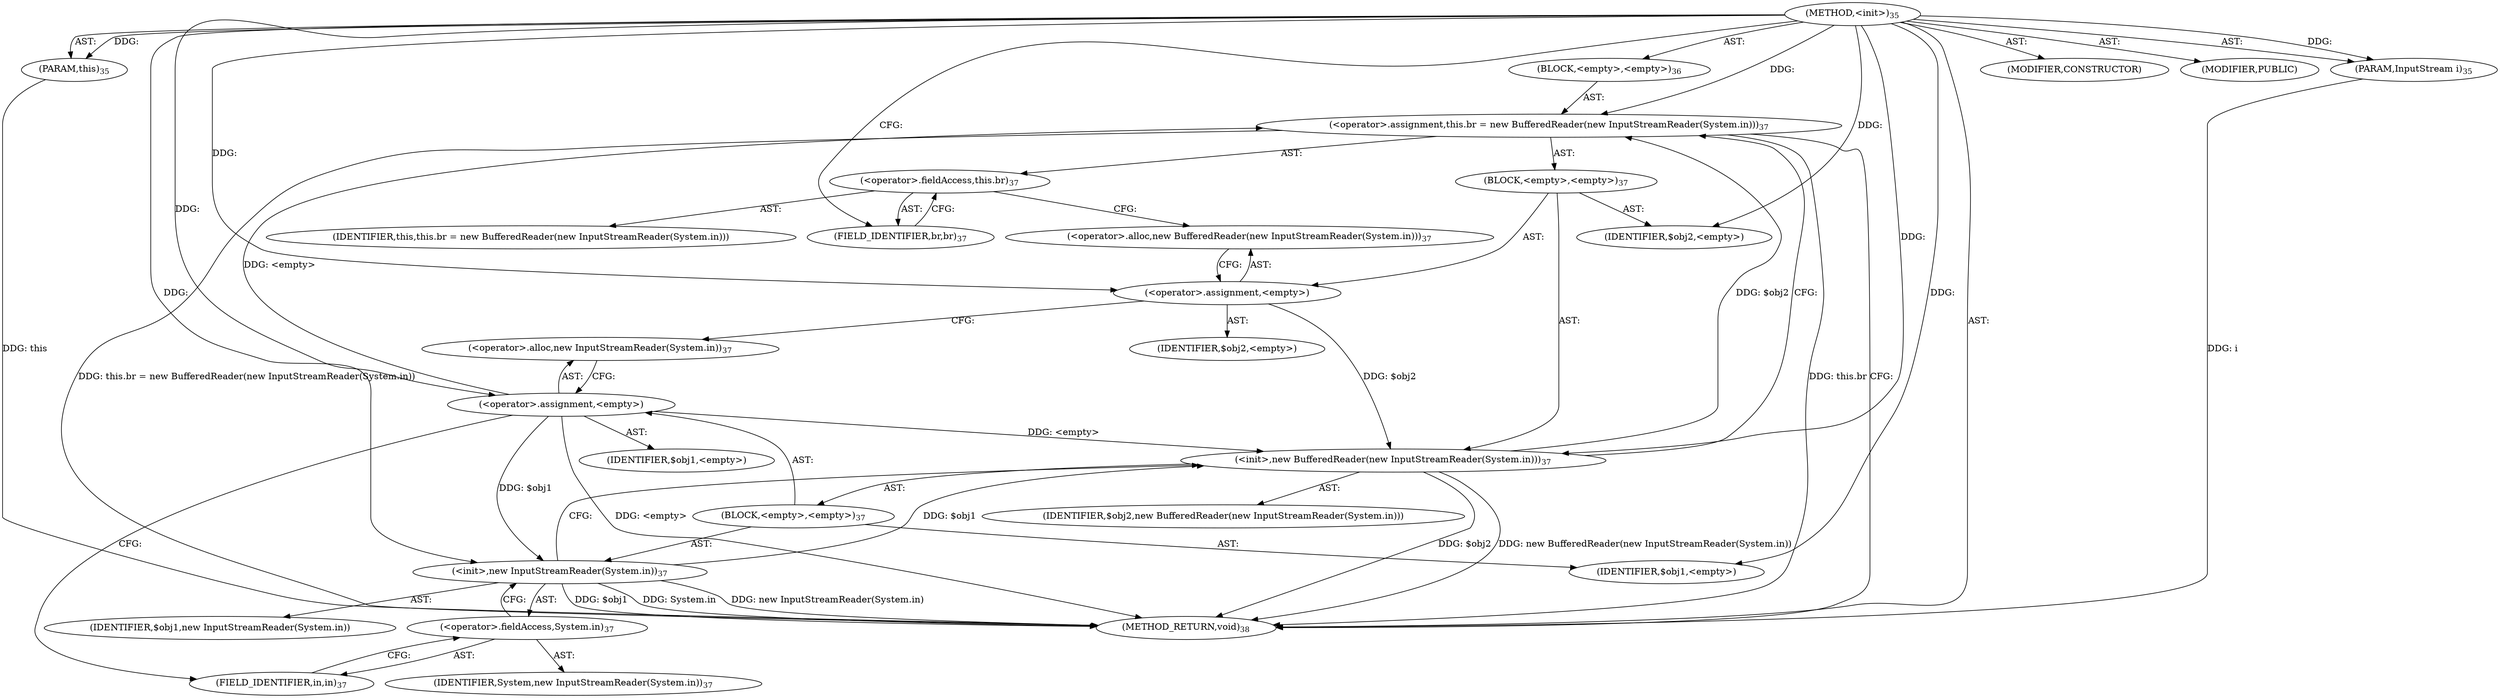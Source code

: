 digraph "&lt;init&gt;" {  
"197" [label = <(METHOD,&lt;init&gt;)<SUB>35</SUB>> ]
"198" [label = <(PARAM,this)<SUB>35</SUB>> ]
"199" [label = <(PARAM,InputStream i)<SUB>35</SUB>> ]
"200" [label = <(BLOCK,&lt;empty&gt;,&lt;empty&gt;)<SUB>36</SUB>> ]
"201" [label = <(&lt;operator&gt;.assignment,this.br = new BufferedReader(new InputStreamReader(System.in)))<SUB>37</SUB>> ]
"202" [label = <(&lt;operator&gt;.fieldAccess,this.br)<SUB>37</SUB>> ]
"203" [label = <(IDENTIFIER,this,this.br = new BufferedReader(new InputStreamReader(System.in)))> ]
"204" [label = <(FIELD_IDENTIFIER,br,br)<SUB>37</SUB>> ]
"205" [label = <(BLOCK,&lt;empty&gt;,&lt;empty&gt;)<SUB>37</SUB>> ]
"206" [label = <(&lt;operator&gt;.assignment,&lt;empty&gt;)> ]
"207" [label = <(IDENTIFIER,$obj2,&lt;empty&gt;)> ]
"208" [label = <(&lt;operator&gt;.alloc,new BufferedReader(new InputStreamReader(System.in)))<SUB>37</SUB>> ]
"209" [label = <(&lt;init&gt;,new BufferedReader(new InputStreamReader(System.in)))<SUB>37</SUB>> ]
"210" [label = <(IDENTIFIER,$obj2,new BufferedReader(new InputStreamReader(System.in)))> ]
"211" [label = <(BLOCK,&lt;empty&gt;,&lt;empty&gt;)<SUB>37</SUB>> ]
"212" [label = <(&lt;operator&gt;.assignment,&lt;empty&gt;)> ]
"213" [label = <(IDENTIFIER,$obj1,&lt;empty&gt;)> ]
"214" [label = <(&lt;operator&gt;.alloc,new InputStreamReader(System.in))<SUB>37</SUB>> ]
"215" [label = <(&lt;init&gt;,new InputStreamReader(System.in))<SUB>37</SUB>> ]
"216" [label = <(IDENTIFIER,$obj1,new InputStreamReader(System.in))> ]
"217" [label = <(&lt;operator&gt;.fieldAccess,System.in)<SUB>37</SUB>> ]
"218" [label = <(IDENTIFIER,System,new InputStreamReader(System.in))<SUB>37</SUB>> ]
"219" [label = <(FIELD_IDENTIFIER,in,in)<SUB>37</SUB>> ]
"220" [label = <(IDENTIFIER,$obj1,&lt;empty&gt;)> ]
"221" [label = <(IDENTIFIER,$obj2,&lt;empty&gt;)> ]
"222" [label = <(MODIFIER,CONSTRUCTOR)> ]
"223" [label = <(MODIFIER,PUBLIC)> ]
"224" [label = <(METHOD_RETURN,void)<SUB>38</SUB>> ]
  "197" -> "198"  [ label = "AST: "] 
  "197" -> "199"  [ label = "AST: "] 
  "197" -> "200"  [ label = "AST: "] 
  "197" -> "222"  [ label = "AST: "] 
  "197" -> "223"  [ label = "AST: "] 
  "197" -> "224"  [ label = "AST: "] 
  "200" -> "201"  [ label = "AST: "] 
  "201" -> "202"  [ label = "AST: "] 
  "201" -> "205"  [ label = "AST: "] 
  "202" -> "203"  [ label = "AST: "] 
  "202" -> "204"  [ label = "AST: "] 
  "205" -> "206"  [ label = "AST: "] 
  "205" -> "209"  [ label = "AST: "] 
  "205" -> "221"  [ label = "AST: "] 
  "206" -> "207"  [ label = "AST: "] 
  "206" -> "208"  [ label = "AST: "] 
  "209" -> "210"  [ label = "AST: "] 
  "209" -> "211"  [ label = "AST: "] 
  "211" -> "212"  [ label = "AST: "] 
  "211" -> "215"  [ label = "AST: "] 
  "211" -> "220"  [ label = "AST: "] 
  "212" -> "213"  [ label = "AST: "] 
  "212" -> "214"  [ label = "AST: "] 
  "215" -> "216"  [ label = "AST: "] 
  "215" -> "217"  [ label = "AST: "] 
  "217" -> "218"  [ label = "AST: "] 
  "217" -> "219"  [ label = "AST: "] 
  "201" -> "224"  [ label = "CFG: "] 
  "202" -> "208"  [ label = "CFG: "] 
  "204" -> "202"  [ label = "CFG: "] 
  "206" -> "214"  [ label = "CFG: "] 
  "209" -> "201"  [ label = "CFG: "] 
  "208" -> "206"  [ label = "CFG: "] 
  "212" -> "219"  [ label = "CFG: "] 
  "215" -> "209"  [ label = "CFG: "] 
  "214" -> "212"  [ label = "CFG: "] 
  "217" -> "215"  [ label = "CFG: "] 
  "219" -> "217"  [ label = "CFG: "] 
  "197" -> "204"  [ label = "CFG: "] 
  "198" -> "224"  [ label = "DDG: this"] 
  "199" -> "224"  [ label = "DDG: i"] 
  "201" -> "224"  [ label = "DDG: this.br"] 
  "209" -> "224"  [ label = "DDG: $obj2"] 
  "212" -> "224"  [ label = "DDG: &lt;empty&gt;"] 
  "215" -> "224"  [ label = "DDG: $obj1"] 
  "215" -> "224"  [ label = "DDG: System.in"] 
  "215" -> "224"  [ label = "DDG: new InputStreamReader(System.in)"] 
  "209" -> "224"  [ label = "DDG: new BufferedReader(new InputStreamReader(System.in))"] 
  "201" -> "224"  [ label = "DDG: this.br = new BufferedReader(new InputStreamReader(System.in))"] 
  "197" -> "198"  [ label = "DDG: "] 
  "197" -> "199"  [ label = "DDG: "] 
  "212" -> "201"  [ label = "DDG: &lt;empty&gt;"] 
  "209" -> "201"  [ label = "DDG: $obj2"] 
  "197" -> "201"  [ label = "DDG: "] 
  "197" -> "206"  [ label = "DDG: "] 
  "197" -> "221"  [ label = "DDG: "] 
  "206" -> "209"  [ label = "DDG: $obj2"] 
  "197" -> "209"  [ label = "DDG: "] 
  "212" -> "209"  [ label = "DDG: &lt;empty&gt;"] 
  "215" -> "209"  [ label = "DDG: $obj1"] 
  "197" -> "212"  [ label = "DDG: "] 
  "197" -> "220"  [ label = "DDG: "] 
  "212" -> "215"  [ label = "DDG: $obj1"] 
  "197" -> "215"  [ label = "DDG: "] 
}
